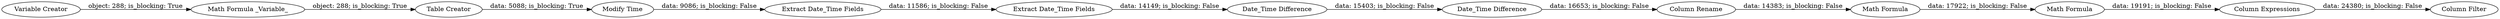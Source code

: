 digraph {
	"8880855894209149995_3" [label="Extract Date_Time Fields"]
	"8880855894209149995_5" [label="Date_Time Difference"]
	"8880855894209149995_15" [label="Column Filter"]
	"8880855894209149995_1" [label="Table Creator"]
	"8880855894209149995_7" [label="Variable Creator"]
	"8880855894209149995_11" [label="Math Formula"]
	"8880855894209149995_8" [label="Math Formula _Variable_"]
	"8880855894209149995_10" [label="Column Rename"]
	"8880855894209149995_6" [label="Math Formula"]
	"8880855894209149995_2" [label="Extract Date_Time Fields"]
	"8880855894209149995_4" [label="Date_Time Difference"]
	"8880855894209149995_12" [label="Column Expressions"]
	"8880855894209149995_14" [label="Modify Time"]
	"8880855894209149995_5" -> "8880855894209149995_10" [label="data: 16653; is_blocking: False"]
	"8880855894209149995_14" -> "8880855894209149995_2" [label="data: 9086; is_blocking: False"]
	"8880855894209149995_8" -> "8880855894209149995_1" [label="object: 288; is_blocking: True"]
	"8880855894209149995_1" -> "8880855894209149995_14" [label="data: 5088; is_blocking: True"]
	"8880855894209149995_2" -> "8880855894209149995_3" [label="data: 11586; is_blocking: False"]
	"8880855894209149995_3" -> "8880855894209149995_4" [label="data: 14149; is_blocking: False"]
	"8880855894209149995_4" -> "8880855894209149995_5" [label="data: 15403; is_blocking: False"]
	"8880855894209149995_6" -> "8880855894209149995_11" [label="data: 17922; is_blocking: False"]
	"8880855894209149995_7" -> "8880855894209149995_8" [label="object: 288; is_blocking: True"]
	"8880855894209149995_11" -> "8880855894209149995_12" [label="data: 19191; is_blocking: False"]
	"8880855894209149995_12" -> "8880855894209149995_15" [label="data: 24380; is_blocking: False"]
	"8880855894209149995_10" -> "8880855894209149995_6" [label="data: 14383; is_blocking: False"]
	rankdir=LR
}
